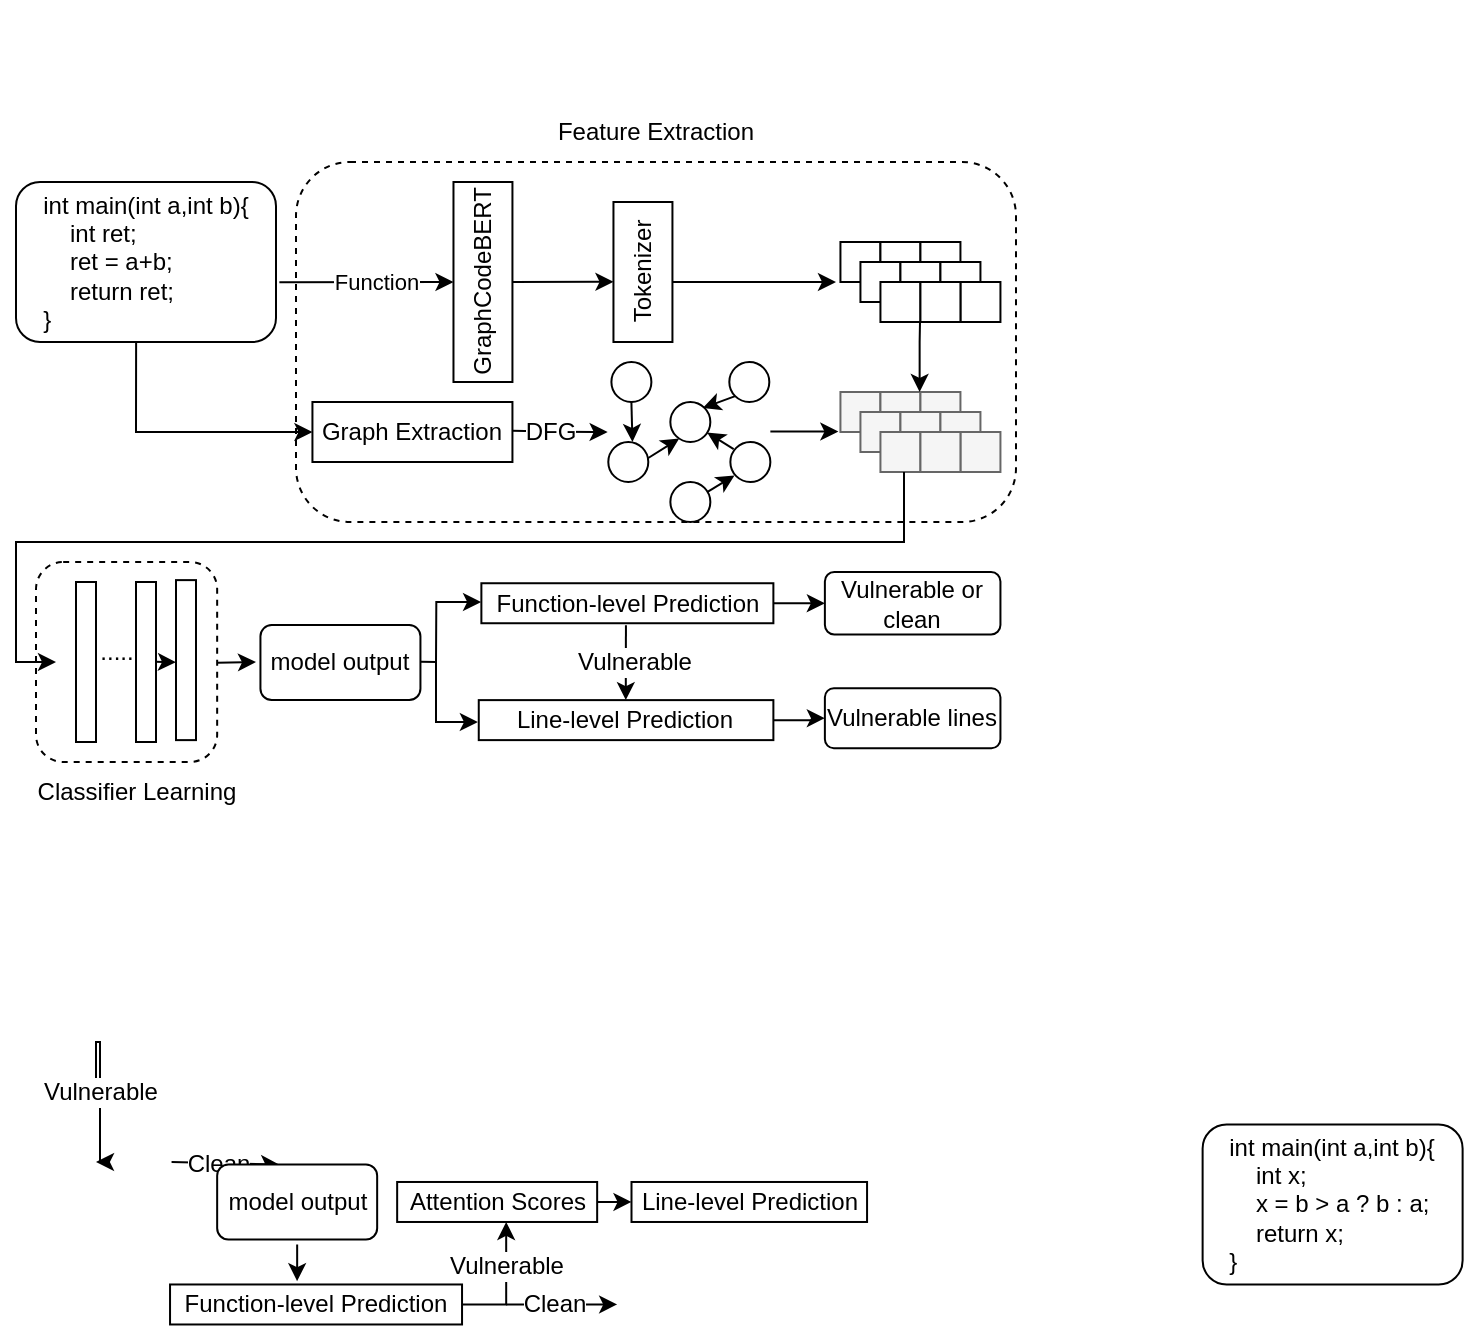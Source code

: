 <mxfile version="21.5.2" type="github">
  <diagram id="kuXfZ5j9J_MOZKS2mzVd" name="第 1 页">
    <mxGraphModel dx="1195" dy="645" grid="1" gridSize="10" guides="1" tooltips="1" connect="1" arrows="1" fold="1" page="1" pageScale="1" pageWidth="827" pageHeight="1169" math="0" shadow="0">
      <root>
        <mxCell id="0" />
        <mxCell id="1" parent="0" />
        <mxCell id="bve2lGWTHoPqpzMd3bUK-150" value="" style="rounded=1;whiteSpace=wrap;html=1;strokeColor=default;fontFamily=Helvetica;fontSize=12;fontColor=default;fillColor=default;dashed=1;" vertex="1" parent="1">
          <mxGeometry x="50" y="430" width="90.58" height="100" as="geometry" />
        </mxCell>
        <mxCell id="bve2lGWTHoPqpzMd3bUK-148" value="" style="rounded=1;whiteSpace=wrap;html=1;strokeColor=default;fontFamily=Helvetica;fontSize=12;fontColor=default;fillColor=default;dashed=1;" vertex="1" parent="1">
          <mxGeometry x="180" y="230" width="360" height="180" as="geometry" />
        </mxCell>
        <mxCell id="bve2lGWTHoPqpzMd3bUK-1" value="&lt;div style=&quot;&quot;&gt;&lt;br&gt;&lt;/div&gt;" style="rounded=0;whiteSpace=wrap;html=1;align=left;direction=south;" vertex="1" parent="1">
          <mxGeometry x="258.74" y="240" width="29.48" height="100" as="geometry" />
        </mxCell>
        <mxCell id="bve2lGWTHoPqpzMd3bUK-2" value="" style="endArrow=classic;html=1;rounded=0;entryX=0.5;entryY=1;entryDx=0;entryDy=0;exitX=1.013;exitY=0.627;exitDx=0;exitDy=0;exitPerimeter=0;" edge="1" parent="1" source="bve2lGWTHoPqpzMd3bUK-4" target="bve2lGWTHoPqpzMd3bUK-1">
          <mxGeometry width="50" height="50" relative="1" as="geometry">
            <mxPoint x="170" y="269.76" as="sourcePoint" />
            <mxPoint x="298.22" y="270" as="targetPoint" />
          </mxGeometry>
        </mxCell>
        <mxCell id="bve2lGWTHoPqpzMd3bUK-3" value="Function" style="edgeLabel;html=1;align=center;verticalAlign=middle;resizable=0;points=[];" vertex="1" connectable="0" parent="bve2lGWTHoPqpzMd3bUK-2">
          <mxGeometry x="-0.016" relative="1" as="geometry">
            <mxPoint x="5" as="offset" />
          </mxGeometry>
        </mxCell>
        <mxCell id="bve2lGWTHoPqpzMd3bUK-4" value="int main(int a,int b){&lt;br style=&quot;text-align: left;&quot;&gt;&lt;div style=&quot;text-align: left;&quot;&gt;&lt;span style=&quot;background-color: initial;&quot;&gt;&lt;span style=&quot;white-space: pre;&quot;&gt;&amp;nbsp;&amp;nbsp;&amp;nbsp;&amp;nbsp;&lt;/span&gt;&lt;/span&gt;&lt;span style=&quot;background-color: initial; text-align: left;&quot;&gt;int ret;&lt;/span&gt;&lt;/div&gt;&lt;span style=&quot;&quot;&gt;&lt;div style=&quot;text-align: left;&quot;&gt;&lt;span style=&quot;background-color: initial;&quot;&gt;&amp;nbsp; &amp;nbsp; ret = a+b;&lt;/span&gt;&lt;/div&gt;&lt;/span&gt;&lt;div style=&quot;text-align: left;&quot;&gt;&lt;span style=&quot;background-color: initial;&quot;&gt;&lt;span style=&quot;white-space: pre;&quot;&gt;&amp;nbsp;&amp;nbsp;&amp;nbsp;&amp;nbsp;&lt;/span&gt;&lt;/span&gt;&lt;span style=&quot;background-color: initial;&quot;&gt;return ret;&lt;/span&gt;&lt;/div&gt;&lt;div style=&quot;text-align: left;&quot;&gt;&lt;span style=&quot;background-color: initial;&quot;&gt;}&lt;/span&gt;&lt;/div&gt;" style="rounded=1;whiteSpace=wrap;html=1;" vertex="1" parent="1">
          <mxGeometry x="40" y="240" width="130" height="80" as="geometry" />
        </mxCell>
        <mxCell id="bve2lGWTHoPqpzMd3bUK-7" value="GraphCodeBERT" style="text;strokeColor=none;align=center;fillColor=none;html=1;verticalAlign=middle;whiteSpace=wrap;rounded=0;fontSize=12;fontFamily=Helvetica;fontColor=default;rotation=-90;" vertex="1" parent="1">
          <mxGeometry x="244.51" y="275" width="57.93" height="30" as="geometry" />
        </mxCell>
        <mxCell id="bve2lGWTHoPqpzMd3bUK-15" style="edgeStyle=orthogonalEdgeStyle;rounded=0;orthogonalLoop=1;jettySize=auto;html=1;fontFamily=Helvetica;fontSize=12;fontColor=default;entryX=-0.004;entryY=0.5;entryDx=0;entryDy=0;entryPerimeter=0;" edge="1" parent="1">
          <mxGeometry relative="1" as="geometry">
            <mxPoint x="288.22" y="364.4" as="sourcePoint" />
            <mxPoint x="335.83" y="365" as="targetPoint" />
            <Array as="points" />
          </mxGeometry>
        </mxCell>
        <mxCell id="bve2lGWTHoPqpzMd3bUK-16" value="DFG" style="edgeLabel;html=1;align=center;verticalAlign=middle;resizable=0;points=[];fontSize=12;fontFamily=Helvetica;fontColor=default;" vertex="1" connectable="0" parent="bve2lGWTHoPqpzMd3bUK-15">
          <mxGeometry x="-0.047" y="-2" relative="1" as="geometry">
            <mxPoint x="-4" y="-2" as="offset" />
          </mxGeometry>
        </mxCell>
        <mxCell id="bve2lGWTHoPqpzMd3bUK-10" value="Graph Extraction" style="rounded=0;whiteSpace=wrap;html=1;strokeColor=default;fontFamily=Helvetica;fontSize=12;fontColor=default;fillColor=default;" vertex="1" parent="1">
          <mxGeometry x="188.22" y="350" width="100" height="30" as="geometry" />
        </mxCell>
        <mxCell id="bve2lGWTHoPqpzMd3bUK-14" value="" style="endArrow=classic;html=1;rounded=0;fontFamily=Helvetica;fontSize=12;fontColor=default;exitX=0.462;exitY=1;exitDx=0;exitDy=0;exitPerimeter=0;entryX=0;entryY=0.5;entryDx=0;entryDy=0;" edge="1" parent="1" source="bve2lGWTHoPqpzMd3bUK-4" target="bve2lGWTHoPqpzMd3bUK-10">
          <mxGeometry width="50" height="50" relative="1" as="geometry">
            <mxPoint x="100" y="311" as="sourcePoint" />
            <mxPoint x="130" y="370" as="targetPoint" />
            <Array as="points">
              <mxPoint x="100" y="365" />
            </Array>
          </mxGeometry>
        </mxCell>
        <mxCell id="bve2lGWTHoPqpzMd3bUK-37" value="&lt;div style=&quot;&quot;&gt;&lt;br&gt;&lt;/div&gt;" style="rounded=0;whiteSpace=wrap;html=1;align=left;direction=south;" vertex="1" parent="1">
          <mxGeometry x="338.73" y="250" width="29.49" height="70" as="geometry" />
        </mxCell>
        <mxCell id="bve2lGWTHoPqpzMd3bUK-38" value="Tokenizer" style="text;strokeColor=none;align=center;fillColor=none;html=1;verticalAlign=middle;whiteSpace=wrap;rounded=0;fontSize=12;fontFamily=Helvetica;fontColor=default;rotation=-90;" vertex="1" parent="1">
          <mxGeometry x="324.51" y="270" width="57.93" height="30" as="geometry" />
        </mxCell>
        <mxCell id="bve2lGWTHoPqpzMd3bUK-40" value="" style="endArrow=classic;html=1;rounded=0;fontFamily=Helvetica;fontSize=12;fontColor=default;exitX=0.5;exitY=1;exitDx=0;exitDy=0;entryX=0.698;entryY=0.991;entryDx=0;entryDy=0;entryPerimeter=0;" edge="1" parent="1" source="bve2lGWTHoPqpzMd3bUK-7">
          <mxGeometry width="50" height="50" relative="1" as="geometry">
            <mxPoint x="308.363" y="290.0" as="sourcePoint" />
            <mxPoint x="338.731" y="289.9" as="targetPoint" />
          </mxGeometry>
        </mxCell>
        <mxCell id="bve2lGWTHoPqpzMd3bUK-47" value="int main(int a,int b){&lt;br style=&quot;text-align: left;&quot;&gt;&lt;div style=&quot;text-align: left;&quot;&gt;&lt;span style=&quot;background-color: initial;&quot;&gt;&lt;span style=&quot;white-space: pre;&quot;&gt;&amp;nbsp;&amp;nbsp;&amp;nbsp;&amp;nbsp;&lt;/span&gt;&lt;/span&gt;&lt;span style=&quot;background-color: initial; text-align: left;&quot;&gt;int x;&lt;/span&gt;&lt;/div&gt;&lt;span style=&quot;&quot;&gt;&lt;div style=&quot;text-align: left;&quot;&gt;&lt;span style=&quot;background-color: initial;&quot;&gt;&amp;nbsp; &amp;nbsp; x = b &amp;gt; a ? b : a;&lt;/span&gt;&lt;/div&gt;&lt;/span&gt;&lt;div style=&quot;text-align: left;&quot;&gt;&lt;span style=&quot;background-color: initial;&quot;&gt;&lt;span style=&quot;white-space: pre;&quot;&gt;&amp;nbsp;&amp;nbsp;&amp;nbsp;&amp;nbsp;&lt;/span&gt;&lt;/span&gt;&lt;span style=&quot;background-color: initial;&quot;&gt;return x;&lt;/span&gt;&lt;/div&gt;&lt;div style=&quot;text-align: left;&quot;&gt;&lt;span style=&quot;background-color: initial;&quot;&gt;}&lt;/span&gt;&lt;/div&gt;" style="rounded=1;whiteSpace=wrap;html=1;" vertex="1" parent="1">
          <mxGeometry x="633.31" y="711.24" width="130" height="80" as="geometry" />
        </mxCell>
        <mxCell id="bve2lGWTHoPqpzMd3bUK-48" value="" style="ellipse;whiteSpace=wrap;html=1;aspect=fixed;rounded=0;strokeColor=default;fontFamily=Helvetica;fontSize=12;fontColor=default;fillColor=default;" vertex="1" parent="1">
          <mxGeometry x="337.7" y="330" width="20" height="20" as="geometry" />
        </mxCell>
        <mxCell id="bve2lGWTHoPqpzMd3bUK-51" value="" style="ellipse;whiteSpace=wrap;html=1;aspect=fixed;rounded=0;strokeColor=default;fontFamily=Helvetica;fontSize=12;fontColor=default;fillColor=default;" vertex="1" parent="1">
          <mxGeometry x="336.15" y="370" width="20" height="20" as="geometry" />
        </mxCell>
        <mxCell id="bve2lGWTHoPqpzMd3bUK-52" value="" style="ellipse;whiteSpace=wrap;html=1;aspect=fixed;rounded=0;strokeColor=default;fontFamily=Helvetica;fontSize=12;fontColor=default;fillColor=default;" vertex="1" parent="1">
          <mxGeometry x="397.18" y="370" width="20" height="20" as="geometry" />
        </mxCell>
        <mxCell id="bve2lGWTHoPqpzMd3bUK-53" value="" style="ellipse;whiteSpace=wrap;html=1;aspect=fixed;rounded=0;strokeColor=default;fontFamily=Helvetica;fontSize=12;fontColor=default;fillColor=default;" vertex="1" parent="1">
          <mxGeometry x="396.66" y="330" width="20" height="20" as="geometry" />
        </mxCell>
        <mxCell id="bve2lGWTHoPqpzMd3bUK-54" value="" style="ellipse;whiteSpace=wrap;html=1;aspect=fixed;rounded=0;strokeColor=default;fontFamily=Helvetica;fontSize=12;fontColor=default;fillColor=default;" vertex="1" parent="1">
          <mxGeometry x="367.18" y="390" width="20" height="20" as="geometry" />
        </mxCell>
        <mxCell id="bve2lGWTHoPqpzMd3bUK-55" value="" style="ellipse;whiteSpace=wrap;html=1;aspect=fixed;rounded=0;strokeColor=default;fontFamily=Helvetica;fontSize=12;fontColor=default;fillColor=default;" vertex="1" parent="1">
          <mxGeometry x="367.17" y="350" width="20" height="20" as="geometry" />
        </mxCell>
        <mxCell id="bve2lGWTHoPqpzMd3bUK-57" value="" style="endArrow=classic;html=1;rounded=0;fontFamily=Helvetica;fontSize=12;fontColor=default;entryX=0.103;entryY=0.84;entryDx=0;entryDy=0;entryPerimeter=0;" edge="1" parent="1" source="bve2lGWTHoPqpzMd3bUK-54" target="bve2lGWTHoPqpzMd3bUK-52">
          <mxGeometry width="50" height="50" relative="1" as="geometry">
            <mxPoint x="388.22" y="390" as="sourcePoint" />
            <mxPoint x="432.18" y="350" as="targetPoint" />
          </mxGeometry>
        </mxCell>
        <mxCell id="bve2lGWTHoPqpzMd3bUK-58" value="" style="endArrow=classic;html=1;rounded=0;fontFamily=Helvetica;fontSize=12;fontColor=default;entryX=0.221;entryY=0.914;entryDx=0;entryDy=0;entryPerimeter=0;" edge="1" parent="1" target="bve2lGWTHoPqpzMd3bUK-55">
          <mxGeometry width="50" height="50" relative="1" as="geometry">
            <mxPoint x="356.15" y="378" as="sourcePoint" />
            <mxPoint x="369.15" y="370" as="targetPoint" />
          </mxGeometry>
        </mxCell>
        <mxCell id="bve2lGWTHoPqpzMd3bUK-59" value="" style="endArrow=classic;html=1;rounded=0;fontFamily=Helvetica;fontSize=12;fontColor=default;exitX=0.5;exitY=1;exitDx=0;exitDy=0;entryX=0.604;entryY=0;entryDx=0;entryDy=0;entryPerimeter=0;" edge="1" parent="1" source="bve2lGWTHoPqpzMd3bUK-48" target="bve2lGWTHoPqpzMd3bUK-51">
          <mxGeometry width="50" height="50" relative="1" as="geometry">
            <mxPoint x="358.22" y="400" as="sourcePoint" />
            <mxPoint x="408.22" y="350" as="targetPoint" />
          </mxGeometry>
        </mxCell>
        <mxCell id="bve2lGWTHoPqpzMd3bUK-60" value="" style="endArrow=classic;html=1;rounded=0;fontFamily=Helvetica;fontSize=12;fontColor=default;exitX=0.083;exitY=0.176;exitDx=0;exitDy=0;exitPerimeter=0;" edge="1" parent="1" source="bve2lGWTHoPqpzMd3bUK-52" target="bve2lGWTHoPqpzMd3bUK-55">
          <mxGeometry width="50" height="50" relative="1" as="geometry">
            <mxPoint x="358.22" y="400" as="sourcePoint" />
            <mxPoint x="408.22" y="350" as="targetPoint" />
          </mxGeometry>
        </mxCell>
        <mxCell id="bve2lGWTHoPqpzMd3bUK-61" value="" style="endArrow=classic;html=1;rounded=0;fontFamily=Helvetica;fontSize=12;fontColor=default;entryX=0.812;entryY=0.149;entryDx=0;entryDy=0;entryPerimeter=0;exitX=0;exitY=1;exitDx=0;exitDy=0;" edge="1" parent="1" source="bve2lGWTHoPqpzMd3bUK-53" target="bve2lGWTHoPqpzMd3bUK-55">
          <mxGeometry width="50" height="50" relative="1" as="geometry">
            <mxPoint x="358.22" y="390" as="sourcePoint" />
            <mxPoint x="408.22" y="340" as="targetPoint" />
          </mxGeometry>
        </mxCell>
        <mxCell id="bve2lGWTHoPqpzMd3bUK-66" value="" style="rounded=0;whiteSpace=wrap;html=1;fontFamily=Helvetica;fontSize=12;fontStyle=1;" vertex="1" parent="1">
          <mxGeometry x="452.22" y="270" width="20" height="20" as="geometry" />
        </mxCell>
        <mxCell id="bve2lGWTHoPqpzMd3bUK-69" value="" style="rounded=0;whiteSpace=wrap;html=1;fontFamily=Helvetica;fontSize=12;fontStyle=1;" vertex="1" parent="1">
          <mxGeometry x="472.22" y="270" width="20" height="20" as="geometry" />
        </mxCell>
        <mxCell id="bve2lGWTHoPqpzMd3bUK-70" value="" style="rounded=0;whiteSpace=wrap;html=1;fontFamily=Helvetica;fontSize=12;fontStyle=1;" vertex="1" parent="1">
          <mxGeometry x="492.22" y="270" width="20" height="20" as="geometry" />
        </mxCell>
        <mxCell id="bve2lGWTHoPqpzMd3bUK-71" value="" style="rounded=0;whiteSpace=wrap;html=1;fontFamily=Helvetica;fontSize=12;fontStyle=1;" vertex="1" parent="1">
          <mxGeometry x="462.22" y="280" width="20" height="20" as="geometry" />
        </mxCell>
        <mxCell id="bve2lGWTHoPqpzMd3bUK-72" value="" style="rounded=0;whiteSpace=wrap;html=1;fontFamily=Helvetica;fontSize=12;fontStyle=1;" vertex="1" parent="1">
          <mxGeometry x="482.22" y="280" width="20" height="20" as="geometry" />
        </mxCell>
        <mxCell id="bve2lGWTHoPqpzMd3bUK-73" value="" style="rounded=0;whiteSpace=wrap;html=1;fontFamily=Helvetica;fontSize=12;fontStyle=1;" vertex="1" parent="1">
          <mxGeometry x="502.22" y="280" width="20" height="20" as="geometry" />
        </mxCell>
        <mxCell id="bve2lGWTHoPqpzMd3bUK-74" value="" style="rounded=0;whiteSpace=wrap;html=1;fontFamily=Helvetica;fontSize=12;fontStyle=1;" vertex="1" parent="1">
          <mxGeometry x="472.22" y="290" width="20" height="20" as="geometry" />
        </mxCell>
        <mxCell id="bve2lGWTHoPqpzMd3bUK-75" value="" style="rounded=0;whiteSpace=wrap;html=1;strokeColor=#2D7600;fontFamily=Helvetica;fontSize=12;fontColor=#ffffff;fillColor=#60a917;fontStyle=1" vertex="1" parent="1">
          <mxGeometry x="160" y="150" width="100" as="geometry" />
        </mxCell>
        <mxCell id="bve2lGWTHoPqpzMd3bUK-76" value="" style="rounded=0;whiteSpace=wrap;html=1;fontFamily=Helvetica;fontSize=12;fontStyle=1;" vertex="1" parent="1">
          <mxGeometry x="512.22" y="290" width="20" height="20" as="geometry" />
        </mxCell>
        <mxCell id="bve2lGWTHoPqpzMd3bUK-77" value="" style="rounded=0;whiteSpace=wrap;html=1;fontFamily=Helvetica;fontSize=12;fontStyle=1;" vertex="1" parent="1">
          <mxGeometry x="492.22" y="290" width="20" height="20" as="geometry" />
        </mxCell>
        <mxCell id="bve2lGWTHoPqpzMd3bUK-79" value="" style="endArrow=classic;html=1;rounded=0;fontFamily=Helvetica;fontSize=12;fontColor=default;exitX=0.5;exitY=0;exitDx=0;exitDy=0;" edge="1" parent="1">
          <mxGeometry width="50" height="50" relative="1" as="geometry">
            <mxPoint x="368.22" y="290" as="sourcePoint" />
            <mxPoint x="450" y="290" as="targetPoint" />
          </mxGeometry>
        </mxCell>
        <mxCell id="bve2lGWTHoPqpzMd3bUK-80" value="" style="endArrow=classic;html=1;rounded=0;fontFamily=Helvetica;fontSize=12;fontColor=default;exitX=0.5;exitY=0;exitDx=0;exitDy=0;entryX=-0.108;entryY=1.021;entryDx=0;entryDy=0;entryPerimeter=0;" edge="1" parent="1">
          <mxGeometry width="50" height="50" relative="1" as="geometry">
            <mxPoint x="417.18" y="364.8" as="sourcePoint" />
            <mxPoint x="451.18" y="364.8" as="targetPoint" />
          </mxGeometry>
        </mxCell>
        <mxCell id="bve2lGWTHoPqpzMd3bUK-82" value="" style="rounded=0;whiteSpace=wrap;html=1;fontFamily=Helvetica;fontSize=12;fontStyle=1;fillColor=#f5f5f5;fontColor=#333333;strokeColor=#666666;" vertex="1" parent="1">
          <mxGeometry x="452.22" y="345" width="20" height="20" as="geometry" />
        </mxCell>
        <mxCell id="bve2lGWTHoPqpzMd3bUK-83" value="" style="rounded=0;whiteSpace=wrap;html=1;fontFamily=Helvetica;fontSize=12;fontStyle=1;fillColor=#f5f5f5;fontColor=#333333;strokeColor=#666666;" vertex="1" parent="1">
          <mxGeometry x="472.22" y="345" width="20" height="20" as="geometry" />
        </mxCell>
        <mxCell id="bve2lGWTHoPqpzMd3bUK-84" value="" style="rounded=0;whiteSpace=wrap;html=1;fontFamily=Helvetica;fontSize=12;fontStyle=1;fillColor=#f5f5f5;fontColor=#333333;strokeColor=#666666;" vertex="1" parent="1">
          <mxGeometry x="492.22" y="345" width="20" height="20" as="geometry" />
        </mxCell>
        <mxCell id="bve2lGWTHoPqpzMd3bUK-85" value="" style="rounded=0;whiteSpace=wrap;html=1;fontFamily=Helvetica;fontSize=12;fontStyle=1;fillColor=#f5f5f5;fontColor=#333333;strokeColor=#666666;" vertex="1" parent="1">
          <mxGeometry x="462.22" y="355" width="20" height="20" as="geometry" />
        </mxCell>
        <mxCell id="bve2lGWTHoPqpzMd3bUK-86" value="" style="rounded=0;whiteSpace=wrap;html=1;fontFamily=Helvetica;fontSize=12;fontStyle=1;fillColor=#f5f5f5;fontColor=#333333;strokeColor=#666666;" vertex="1" parent="1">
          <mxGeometry x="482.22" y="355" width="20" height="20" as="geometry" />
        </mxCell>
        <mxCell id="bve2lGWTHoPqpzMd3bUK-87" value="" style="rounded=0;whiteSpace=wrap;html=1;fontFamily=Helvetica;fontSize=12;fontStyle=1;fillColor=#f5f5f5;fontColor=#333333;strokeColor=#666666;" vertex="1" parent="1">
          <mxGeometry x="502.22" y="355" width="20" height="20" as="geometry" />
        </mxCell>
        <mxCell id="bve2lGWTHoPqpzMd3bUK-88" value="" style="rounded=0;whiteSpace=wrap;html=1;fontFamily=Helvetica;fontSize=12;fontStyle=1;fillColor=#f5f5f5;fontColor=#333333;strokeColor=#666666;" vertex="1" parent="1">
          <mxGeometry x="472.22" y="365" width="20" height="20" as="geometry" />
        </mxCell>
        <mxCell id="bve2lGWTHoPqpzMd3bUK-89" value="" style="rounded=0;whiteSpace=wrap;html=1;fontFamily=Helvetica;fontSize=12;fontStyle=1;fillColor=#f5f5f5;fontColor=#333333;strokeColor=#666666;" vertex="1" parent="1">
          <mxGeometry x="512.22" y="365" width="20" height="20" as="geometry" />
        </mxCell>
        <mxCell id="bve2lGWTHoPqpzMd3bUK-90" value="" style="rounded=0;whiteSpace=wrap;html=1;fontFamily=Helvetica;fontSize=12;fontStyle=1;fillColor=#f5f5f5;fontColor=#333333;strokeColor=#666666;" vertex="1" parent="1">
          <mxGeometry x="492.22" y="365" width="20" height="20" as="geometry" />
        </mxCell>
        <mxCell id="bve2lGWTHoPqpzMd3bUK-91" value="" style="endArrow=classic;html=1;rounded=0;fontFamily=Helvetica;fontSize=12;fontColor=default;entryX=0.25;entryY=0;entryDx=0;entryDy=0;" edge="1" parent="1">
          <mxGeometry width="50" height="50" relative="1" as="geometry">
            <mxPoint x="492" y="310" as="sourcePoint" />
            <mxPoint x="491.82" y="345" as="targetPoint" />
            <Array as="points">
              <mxPoint x="491.82" y="320" />
            </Array>
          </mxGeometry>
        </mxCell>
        <mxCell id="bve2lGWTHoPqpzMd3bUK-92" value="" style="endArrow=classic;html=1;rounded=0;fontFamily=Helvetica;fontSize=12;fontColor=default;exitX=0;exitY=1;exitDx=0;exitDy=0;" edge="1" parent="1">
          <mxGeometry width="50" height="50" relative="1" as="geometry">
            <mxPoint x="484" y="385" as="sourcePoint" />
            <mxPoint x="60" y="480" as="targetPoint" />
            <Array as="points">
              <mxPoint x="484" y="400" />
              <mxPoint x="484" y="420" />
              <mxPoint x="40" y="420" />
              <mxPoint x="40" y="480" />
            </Array>
          </mxGeometry>
        </mxCell>
        <mxCell id="bve2lGWTHoPqpzMd3bUK-93" value="" style="rounded=0;whiteSpace=wrap;html=1;strokeColor=default;fontFamily=Helvetica;fontSize=12;fontColor=default;fillColor=default;" vertex="1" parent="1">
          <mxGeometry x="70" y="440" width="10" height="80" as="geometry" />
        </mxCell>
        <mxCell id="bve2lGWTHoPqpzMd3bUK-95" value="" style="rounded=0;whiteSpace=wrap;html=1;strokeColor=default;fontFamily=Helvetica;fontSize=12;fontColor=default;fillColor=default;" vertex="1" parent="1">
          <mxGeometry x="100" y="440" width="10" height="80" as="geometry" />
        </mxCell>
        <mxCell id="bve2lGWTHoPqpzMd3bUK-96" value="" style="rounded=0;whiteSpace=wrap;html=1;strokeColor=default;fontFamily=Helvetica;fontSize=12;fontColor=default;fillColor=default;" vertex="1" parent="1">
          <mxGeometry x="120" y="439.06" width="10" height="80" as="geometry" />
        </mxCell>
        <mxCell id="bve2lGWTHoPqpzMd3bUK-97" value="....." style="text;html=1;align=center;verticalAlign=middle;resizable=0;points=[];autosize=1;strokeColor=none;fillColor=none;fontSize=12;fontFamily=Helvetica;fontColor=default;" vertex="1" parent="1">
          <mxGeometry x="70" y="460" width="40" height="30" as="geometry" />
        </mxCell>
        <mxCell id="bve2lGWTHoPqpzMd3bUK-101" value="" style="endArrow=classic;html=1;fontFamily=Helvetica;fontSize=12;fontColor=default;rounded=0;" edge="1" parent="1">
          <mxGeometry width="50" height="50" relative="1" as="geometry">
            <mxPoint x="110" y="479.92" as="sourcePoint" />
            <mxPoint x="120" y="480.09" as="targetPoint" />
            <Array as="points" />
          </mxGeometry>
        </mxCell>
        <mxCell id="bve2lGWTHoPqpzMd3bUK-110" value="" style="endArrow=classic;html=1;rounded=0;fontFamily=Helvetica;fontSize=12;fontColor=default;" edge="1" parent="1">
          <mxGeometry width="50" height="50" relative="1" as="geometry">
            <mxPoint x="140.58" y="480.38" as="sourcePoint" />
            <mxPoint x="160" y="480" as="targetPoint" />
          </mxGeometry>
        </mxCell>
        <mxCell id="bve2lGWTHoPqpzMd3bUK-111" value="model output" style="rounded=1;whiteSpace=wrap;html=1;strokeColor=default;fontFamily=Helvetica;fontSize=12;fontColor=default;fillColor=default;" vertex="1" parent="1">
          <mxGeometry x="162.22" y="461.56" width="80" height="37.5" as="geometry" />
        </mxCell>
        <mxCell id="bve2lGWTHoPqpzMd3bUK-124" value="" style="edgeStyle=orthogonalEdgeStyle;rounded=0;orthogonalLoop=1;jettySize=auto;html=1;fontFamily=Helvetica;fontSize=12;fontColor=default;" edge="1" parent="1">
          <mxGeometry relative="1" as="geometry">
            <mxPoint x="80.0" y="700.99" as="sourcePoint" />
            <mxPoint x="80.0" y="729.99" as="targetPoint" />
            <Array as="points">
              <mxPoint x="80.0" y="669.99" />
              <mxPoint x="82.0" y="669.99" />
              <mxPoint x="82.0" y="729.99" />
            </Array>
          </mxGeometry>
        </mxCell>
        <mxCell id="bve2lGWTHoPqpzMd3bUK-125" value="Vulnerable" style="edgeLabel;html=1;align=center;verticalAlign=middle;resizable=0;points=[];fontSize=12;fontFamily=Helvetica;fontColor=default;" vertex="1" connectable="0" parent="bve2lGWTHoPqpzMd3bUK-124">
          <mxGeometry x="0.285" relative="1" as="geometry">
            <mxPoint y="-3" as="offset" />
          </mxGeometry>
        </mxCell>
        <mxCell id="bve2lGWTHoPqpzMd3bUK-144" value="" style="edgeStyle=orthogonalEdgeStyle;rounded=0;orthogonalLoop=1;jettySize=auto;html=1;fontFamily=Helvetica;fontSize=12;fontColor=default;" edge="1" parent="1" source="bve2lGWTHoPqpzMd3bUK-117" target="bve2lGWTHoPqpzMd3bUK-143">
          <mxGeometry relative="1" as="geometry" />
        </mxCell>
        <mxCell id="bve2lGWTHoPqpzMd3bUK-117" value="Function-level Prediction" style="rounded=0;whiteSpace=wrap;html=1;strokeColor=default;fontFamily=Helvetica;fontSize=12;fontColor=default;fillColor=default;" vertex="1" parent="1">
          <mxGeometry x="272.69" y="440.62" width="146" height="20" as="geometry" />
        </mxCell>
        <mxCell id="bve2lGWTHoPqpzMd3bUK-146" value="" style="edgeStyle=orthogonalEdgeStyle;rounded=0;orthogonalLoop=1;jettySize=auto;html=1;fontFamily=Helvetica;fontSize=12;fontColor=default;" edge="1" parent="1" source="bve2lGWTHoPqpzMd3bUK-119" target="bve2lGWTHoPqpzMd3bUK-145">
          <mxGeometry relative="1" as="geometry" />
        </mxCell>
        <mxCell id="bve2lGWTHoPqpzMd3bUK-119" value="Line-level Prediction" style="rounded=0;whiteSpace=wrap;html=1;strokeColor=default;fontFamily=Helvetica;fontSize=12;fontColor=default;fillColor=default;" vertex="1" parent="1">
          <mxGeometry x="271.38" y="499.06" width="147.31" height="20" as="geometry" />
        </mxCell>
        <mxCell id="bve2lGWTHoPqpzMd3bUK-126" value="" style="endArrow=classic;html=1;rounded=0;fontFamily=Helvetica;fontSize=12;fontColor=default;" edge="1" parent="1">
          <mxGeometry width="50" height="50" relative="1" as="geometry">
            <mxPoint x="117.78" y="729.99" as="sourcePoint" />
            <mxPoint x="171.53" y="731.24" as="targetPoint" />
          </mxGeometry>
        </mxCell>
        <mxCell id="bve2lGWTHoPqpzMd3bUK-127" value="Clean" style="edgeLabel;html=1;align=center;verticalAlign=middle;resizable=0;points=[];fontSize=12;fontFamily=Helvetica;fontColor=default;" vertex="1" connectable="0" parent="bve2lGWTHoPqpzMd3bUK-126">
          <mxGeometry x="-0.322" relative="1" as="geometry">
            <mxPoint x="5" as="offset" />
          </mxGeometry>
        </mxCell>
        <mxCell id="bve2lGWTHoPqpzMd3bUK-129" value="model output" style="rounded=1;whiteSpace=wrap;html=1;strokeColor=default;fontFamily=Helvetica;fontSize=12;fontColor=default;fillColor=default;" vertex="1" parent="1">
          <mxGeometry x="140.58" y="731.24" width="80" height="37.5" as="geometry" />
        </mxCell>
        <mxCell id="bve2lGWTHoPqpzMd3bUK-130" value="" style="edgeStyle=orthogonalEdgeStyle;rounded=0;orthogonalLoop=1;jettySize=auto;html=1;fontFamily=Helvetica;fontSize=12;fontColor=default;" edge="1" parent="1">
          <mxGeometry relative="1" as="geometry">
            <mxPoint x="257.53" y="801.24" as="sourcePoint" />
            <mxPoint x="285.09" y="759.99" as="targetPoint" />
            <Array as="points">
              <mxPoint x="285.09" y="801.24" />
            </Array>
          </mxGeometry>
        </mxCell>
        <mxCell id="bve2lGWTHoPqpzMd3bUK-131" value="Vulnerable" style="edgeLabel;html=1;align=center;verticalAlign=middle;resizable=0;points=[];fontSize=12;fontFamily=Helvetica;fontColor=default;" vertex="1" connectable="0" parent="bve2lGWTHoPqpzMd3bUK-130">
          <mxGeometry x="0.285" relative="1" as="geometry">
            <mxPoint y="-3" as="offset" />
          </mxGeometry>
        </mxCell>
        <mxCell id="bve2lGWTHoPqpzMd3bUK-132" value="Function-level Prediction" style="rounded=0;whiteSpace=wrap;html=1;strokeColor=default;fontFamily=Helvetica;fontSize=12;fontColor=default;fillColor=default;" vertex="1" parent="1">
          <mxGeometry x="117.02" y="791.24" width="146" height="20" as="geometry" />
        </mxCell>
        <mxCell id="bve2lGWTHoPqpzMd3bUK-133" value="&lt;div&gt;Attention&amp;nbsp;&lt;span style=&quot;background-color: initial;&quot;&gt;Scores&lt;/span&gt;&lt;/div&gt;" style="rounded=0;whiteSpace=wrap;html=1;strokeColor=default;fontFamily=Helvetica;fontSize=12;fontColor=default;fillColor=default;" vertex="1" parent="1">
          <mxGeometry x="230.58" y="739.99" width="100" height="20" as="geometry" />
        </mxCell>
        <mxCell id="bve2lGWTHoPqpzMd3bUK-134" value="Line-level Prediction" style="rounded=0;whiteSpace=wrap;html=1;strokeColor=default;fontFamily=Helvetica;fontSize=12;fontColor=default;fillColor=default;" vertex="1" parent="1">
          <mxGeometry x="347.75" y="739.99" width="117.78" height="20" as="geometry" />
        </mxCell>
        <mxCell id="bve2lGWTHoPqpzMd3bUK-135" value="" style="endArrow=classic;html=1;rounded=0;fontFamily=Helvetica;fontSize=12;fontColor=default;exitX=1;exitY=0.5;exitDx=0;exitDy=0;entryX=0;entryY=0.5;entryDx=0;entryDy=0;" edge="1" parent="1" source="bve2lGWTHoPqpzMd3bUK-133" target="bve2lGWTHoPqpzMd3bUK-134">
          <mxGeometry width="50" height="50" relative="1" as="geometry">
            <mxPoint x="360.58" y="768.74" as="sourcePoint" />
            <mxPoint x="400.58" y="758.74" as="targetPoint" />
          </mxGeometry>
        </mxCell>
        <mxCell id="bve2lGWTHoPqpzMd3bUK-136" value="" style="endArrow=classic;html=1;rounded=0;fontFamily=Helvetica;fontSize=12;fontColor=default;entryX=0.435;entryY=-0.083;entryDx=0;entryDy=0;entryPerimeter=0;" edge="1" parent="1" target="bve2lGWTHoPqpzMd3bUK-132">
          <mxGeometry width="50" height="50" relative="1" as="geometry">
            <mxPoint x="180.58" y="771.24" as="sourcePoint" />
            <mxPoint x="250.58" y="761.24" as="targetPoint" />
            <Array as="points">
              <mxPoint x="180.58" y="781.24" />
            </Array>
          </mxGeometry>
        </mxCell>
        <mxCell id="bve2lGWTHoPqpzMd3bUK-137" value="" style="endArrow=classic;html=1;rounded=0;fontFamily=Helvetica;fontSize=12;fontColor=default;" edge="1" parent="1">
          <mxGeometry width="50" height="50" relative="1" as="geometry">
            <mxPoint x="285.09" y="801.24" as="sourcePoint" />
            <mxPoint x="340.58" y="801.24" as="targetPoint" />
          </mxGeometry>
        </mxCell>
        <mxCell id="bve2lGWTHoPqpzMd3bUK-138" value="Clean" style="edgeLabel;html=1;align=center;verticalAlign=middle;resizable=0;points=[];fontSize=12;fontFamily=Helvetica;fontColor=default;" vertex="1" connectable="0" parent="bve2lGWTHoPqpzMd3bUK-137">
          <mxGeometry x="-0.322" relative="1" as="geometry">
            <mxPoint x="5" as="offset" />
          </mxGeometry>
        </mxCell>
        <mxCell id="bve2lGWTHoPqpzMd3bUK-139" value="" style="endArrow=classic;html=1;rounded=0;fontFamily=Helvetica;fontSize=12;fontColor=default;exitX=1;exitY=0.489;exitDx=0;exitDy=0;exitPerimeter=0;entryX=-0.001;entryY=0.471;entryDx=0;entryDy=0;entryPerimeter=0;" edge="1" parent="1" source="bve2lGWTHoPqpzMd3bUK-111" target="bve2lGWTHoPqpzMd3bUK-117">
          <mxGeometry width="50" height="50" relative="1" as="geometry">
            <mxPoint x="242.22" y="482.523" as="sourcePoint" />
            <mxPoint x="272.85" y="451.88" as="targetPoint" />
            <Array as="points">
              <mxPoint x="250" y="480" />
              <mxPoint x="250.16" y="450" />
            </Array>
          </mxGeometry>
        </mxCell>
        <mxCell id="bve2lGWTHoPqpzMd3bUK-140" value="" style="endArrow=classic;html=1;rounded=0;fontFamily=Helvetica;fontSize=12;fontColor=default;entryX=-0.003;entryY=0.55;entryDx=0;entryDy=0;entryPerimeter=0;" edge="1" parent="1" target="bve2lGWTHoPqpzMd3bUK-119">
          <mxGeometry width="50" height="50" relative="1" as="geometry">
            <mxPoint x="250" y="480" as="sourcePoint" />
            <mxPoint x="270" y="510" as="targetPoint" />
            <Array as="points">
              <mxPoint x="250" y="480" />
              <mxPoint x="250" y="510" />
            </Array>
          </mxGeometry>
        </mxCell>
        <mxCell id="bve2lGWTHoPqpzMd3bUK-141" value="" style="endArrow=classic;html=1;rounded=0;fontFamily=Helvetica;fontSize=12;fontColor=default;exitX=0.406;exitY=1.047;exitDx=0;exitDy=0;exitPerimeter=0;entryX=0.5;entryY=0;entryDx=0;entryDy=0;" edge="1" parent="1">
          <mxGeometry width="50" height="50" relative="1" as="geometry">
            <mxPoint x="344.966" y="461.67" as="sourcePoint" />
            <mxPoint x="344.9" y="499.06" as="targetPoint" />
          </mxGeometry>
        </mxCell>
        <mxCell id="bve2lGWTHoPqpzMd3bUK-147" value="Vulnerable" style="edgeLabel;html=1;align=center;verticalAlign=middle;resizable=0;points=[];fontSize=12;fontFamily=Helvetica;fontColor=default;" vertex="1" connectable="0" parent="bve2lGWTHoPqpzMd3bUK-141">
          <mxGeometry x="-0.393" y="1" relative="1" as="geometry">
            <mxPoint x="3" y="7" as="offset" />
          </mxGeometry>
        </mxCell>
        <mxCell id="bve2lGWTHoPqpzMd3bUK-143" value="Vulnerable or clean" style="rounded=1;whiteSpace=wrap;html=1;strokeColor=default;fontFamily=Helvetica;fontSize=12;fontColor=default;fillColor=default;" vertex="1" parent="1">
          <mxGeometry x="444.44" y="435" width="87.78" height="31.25" as="geometry" />
        </mxCell>
        <mxCell id="bve2lGWTHoPqpzMd3bUK-145" value="Vulnerable lines" style="rounded=1;whiteSpace=wrap;html=1;strokeColor=default;fontFamily=Helvetica;fontSize=12;fontColor=default;fillColor=default;" vertex="1" parent="1">
          <mxGeometry x="444.44" y="493.12" width="87.78" height="30" as="geometry" />
        </mxCell>
        <mxCell id="bve2lGWTHoPqpzMd3bUK-149" value="Feature Extraction" style="text;html=1;strokeColor=none;fillColor=none;align=center;verticalAlign=middle;whiteSpace=wrap;rounded=0;fontSize=12;fontFamily=Helvetica;fontColor=default;" vertex="1" parent="1">
          <mxGeometry x="298.07" y="200" width="123.85" height="30" as="geometry" />
        </mxCell>
        <mxCell id="bve2lGWTHoPqpzMd3bUK-151" value="Classifier Learning" style="text;html=1;strokeColor=none;fillColor=none;align=center;verticalAlign=middle;whiteSpace=wrap;rounded=0;fontSize=12;fontFamily=Helvetica;fontColor=default;" vertex="1" parent="1">
          <mxGeometry x="35.58" y="530" width="129.42" height="30" as="geometry" />
        </mxCell>
      </root>
    </mxGraphModel>
  </diagram>
</mxfile>
